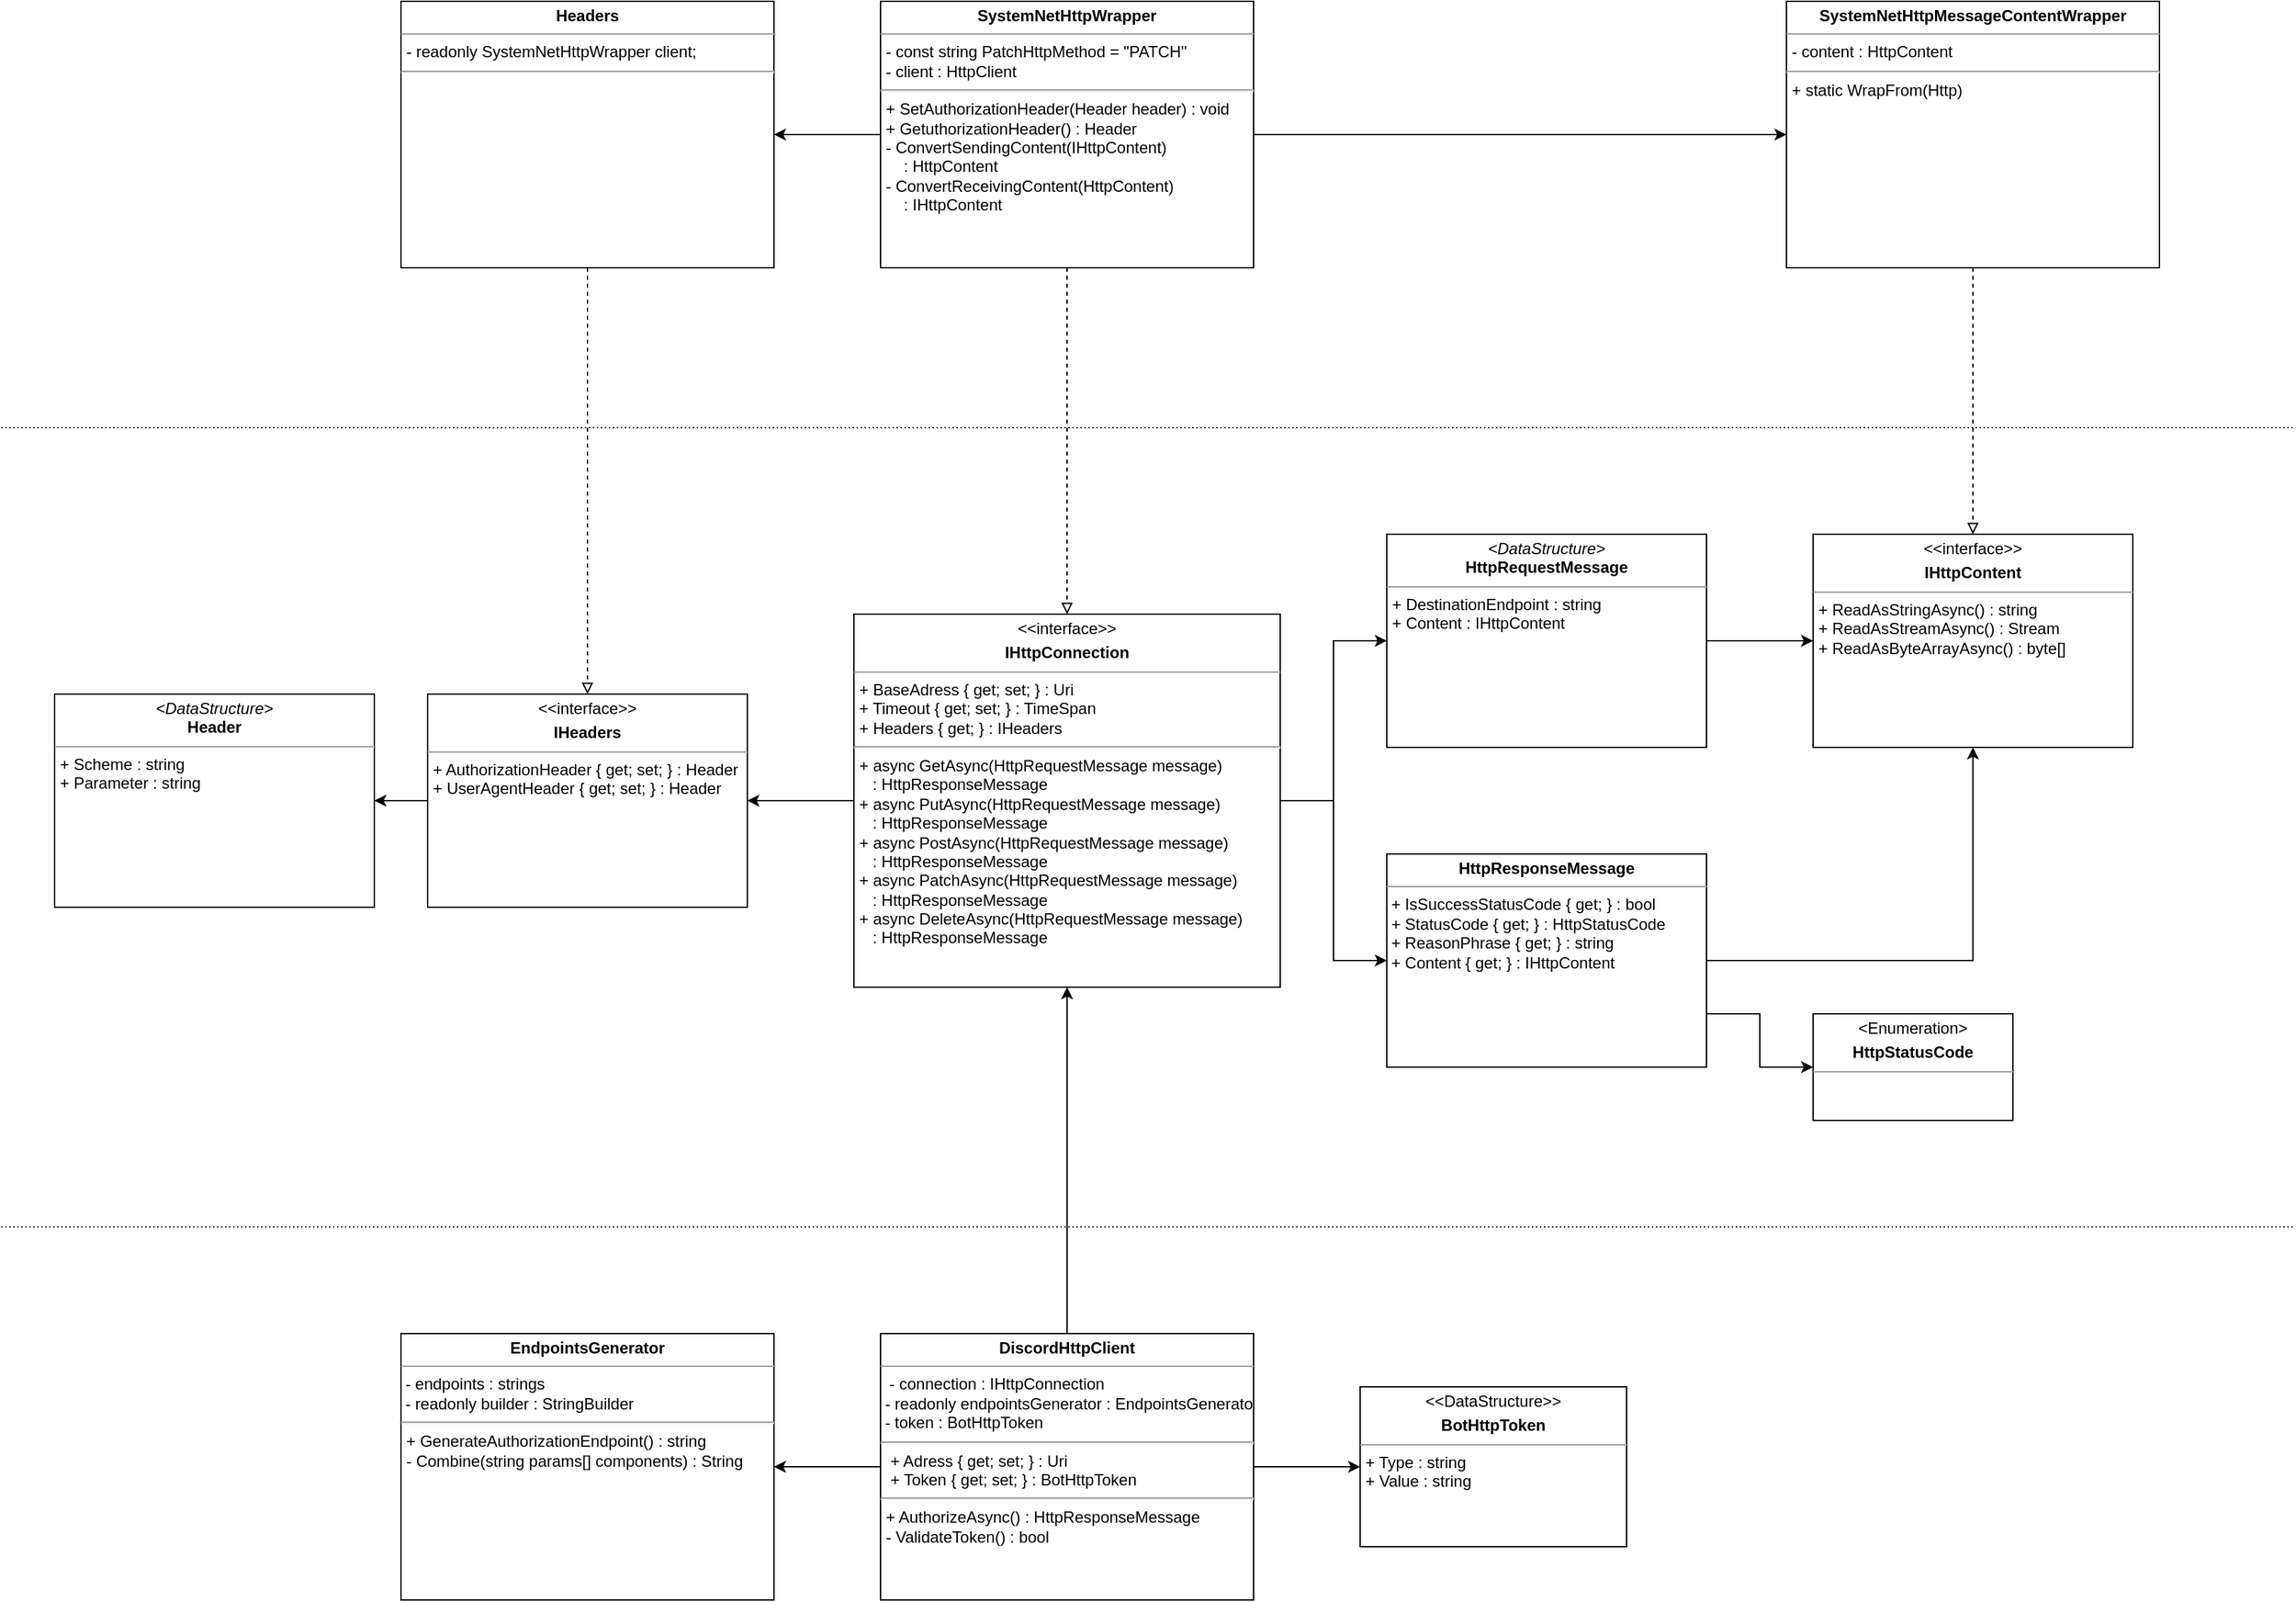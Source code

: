 <mxfile version="14.4.3" type="device"><diagram name="Page-1" id="929967ad-93f9-6ef4-fab6-5d389245f69c"><mxGraphModel dx="7662" dy="3983" grid="1" gridSize="10" guides="1" tooltips="1" connect="1" arrows="1" fold="1" page="0" pageScale="1.5" pageWidth="1169" pageHeight="826" background="none" math="0" shadow="0"><root><mxCell id="0" style=";html=1;"/><mxCell id="1" style=";html=1;" parent="0"/><mxCell id="4jmTVdY_YBdtfjCn46s--3" style="edgeStyle=orthogonalEdgeStyle;rounded=0;orthogonalLoop=1;jettySize=auto;html=1;entryX=0;entryY=0.5;entryDx=0;entryDy=0;" parent="1" source="Ymk0JeXPGNlqauLCtA-9-13" target="Ymk0JeXPGNlqauLCtA-9-15" edge="1"><mxGeometry relative="1" as="geometry"/></mxCell><mxCell id="4jmTVdY_YBdtfjCn46s--4" style="edgeStyle=orthogonalEdgeStyle;rounded=0;orthogonalLoop=1;jettySize=auto;html=1;entryX=0;entryY=0.5;entryDx=0;entryDy=0;" parent="1" source="Ymk0JeXPGNlqauLCtA-9-13" target="Ymk0JeXPGNlqauLCtA-9-27" edge="1"><mxGeometry relative="1" as="geometry"/></mxCell><mxCell id="tYn4Acn5vwfm_6TiiExF-7" style="edgeStyle=orthogonalEdgeStyle;rounded=0;orthogonalLoop=1;jettySize=auto;html=1;entryX=1;entryY=0.5;entryDx=0;entryDy=0;" parent="1" source="Ymk0JeXPGNlqauLCtA-9-13" target="tYn4Acn5vwfm_6TiiExF-5" edge="1"><mxGeometry relative="1" as="geometry"/></mxCell><mxCell id="Ymk0JeXPGNlqauLCtA-9-13" value="&lt;p style=&quot;margin: 0px ; margin-top: 4px ; text-align: center&quot;&gt;&amp;lt;&amp;lt;interface&amp;gt;&amp;gt;&lt;/p&gt;&lt;p style=&quot;margin: 0px ; margin-top: 4px ; text-align: center&quot;&gt;&lt;b&gt;IHttpConnection&lt;/b&gt;&lt;/p&gt;&lt;hr size=&quot;1&quot;&gt;&lt;p style=&quot;margin: 0px ; margin-left: 4px&quot;&gt;&lt;/p&gt;&lt;p style=&quot;margin: 0px ; margin-left: 4px&quot;&gt;&lt;/p&gt;&lt;p style=&quot;margin: 0px ; margin-left: 4px&quot;&gt;+ BaseAdress { get; set; } : Uri&lt;/p&gt;&lt;p style=&quot;margin: 0px ; margin-left: 4px&quot;&gt;+ Timeout { get; set; } : TimeSpan&lt;/p&gt;&lt;p style=&quot;margin: 0px ; margin-left: 4px&quot;&gt;+ Headers { get; } : IHeaders&lt;/p&gt;&lt;hr&gt;&lt;p style=&quot;margin: 0px ; margin-left: 4px&quot;&gt;+ async GetAsync(&lt;span style=&quot;text-align: center&quot;&gt;HttpRequestMessage message)&amp;nbsp;&lt;/span&gt;&lt;/p&gt;&lt;p style=&quot;margin: 0px ; margin-left: 4px&quot;&gt;&lt;span style=&quot;text-align: center&quot;&gt;&amp;nbsp; &amp;nbsp;: HttpResponseMessage&lt;/span&gt;&lt;span style=&quot;color: rgba(0 , 0 , 0 , 0) ; font-family: monospace ; font-size: 0px&quot;&gt;Cm&lt;/span&gt;&lt;span style=&quot;color: rgba(0 , 0 , 0 , 0) ; font-family: monospace ; font-size: 0px&quot;&gt;xGraphModel%3E%3Croot%3E%3CmxCell%20id%3D%220%22%2F%3E%3CmxCell%20id%3D%221%22%20parent%3D%220%22%2F%3E%3CmxCell%20id%3D%222%22%20value%3D%22%26lt%3Bp%20style%3D%26quot%3Bmargin%3A%200px%20%3B%20margin-top%3A%204px%20%3B%20text-align%3A%20center%26quot%3B%26gt%3B%26amp%3Blt%3B%26amp%3Blt%3Binterface%26amp%3Bgt%3B%26amp%3Bgt%3B%26lt%3B%2Fp%26gt%3B%26lt%3Bp%20style%3D%26quot%3Bmargin%3A%200px%20%3B%20margin-top%3A%204px%20%3B%20text-align%3A%20center%26quot%3B%26gt%3B%26lt%3Bb%26gt%3BIDatabase%26lt%3B%2Fb%26gt%3B%26lt%3B%2Fp%26gt%3B%26lt%3Bhr%20size%3D%26quot%3B1%26quot%3B%26gt%3B%26lt%3Bp%20style%3D%26quot%3Bmargin%3A%200px%20%3B%20margin-left%3A%204px%26quot%3B%26gt%3B%26lt%3B%2Fp%26gt%3B%26lt%3Bp%20style%3D%26quot%3Bmargin%3A%200px%20%3B%20margin-left%3A%204px%26quot%3B%26gt%3B%26lt%3B%2Fp%26gt%3B%26lt%3Bp%20style%3D%26quot%3Bmargin%3A%200px%20%3B%20margin-left%3A%204px%26quot%3B%26gt%3B%2B%20SaveDeviceSettings(string%20deviceIdentifier%2C%26lt%3B%2Fp%26gt%3B%26lt%3Bp%20style%3D%26quot%3Bmargin%3A%200px%20%3B%20margin-left%3A%204px%26quot%3B%26gt%3B%26amp%3Bnbsp%3B%20%26amp%3Bnbsp%3B%20OscilloscopeSettings%20settings)%20%3A%20void%26lt%3B%2Fp%26gt%3B%26lt%3Bp%20style%3D%26quot%3Bmargin%3A%200px%20%3B%20margin-left%3A%204px%26quot%3B%26gt%3B%2B%20GetDeviceSettings(string%20deviceIdentifier)%26amp%3Bnbsp%3B%26lt%3B%2Fp%26gt%3B%26lt%3Bp%20style%3D%26quot%3Bmargin%3A%200px%20%3B%20margin-left%3A%204px%26quot%3B%26gt%3B%26amp%3Bnbsp%3B%20%26amp%3Bnbsp%3B%20%3A%20OscilloscopeSettings%26lt%3B%2Fp%26gt%3B%26lt%3Bp%20style%3D%26quot%3Bmargin%3A%200px%20%3B%20margin-left%3A%204px%26quot%3B%26gt%3B%2B%20SaveMeasurement(Measurements%20meas)%20%3A%20void%26lt%3B%2Fp%26gt%3B%26lt%3Bp%20style%3D%26quot%3Bmargin%3A%200px%20%3B%20margin-left%3A%204px%26quot%3B%26gt%3B%2B%20GetMeasurements(ulong%20index%2C%20ulong%20count)%26amp%3Bnbsp%3B%26lt%3B%2Fp%26gt%3B%26lt%3Bp%20style%3D%26quot%3Bmargin%3A%200px%20%3B%20margin-left%3A%204px%26quot%3B%26gt%3B%26amp%3Bnbsp%3B%20%26amp%3Bnbsp%3B%20%3A%20Measurements%26lt%3B%2Fp%26gt%3B%22%20style%3D%22verticalAlign%3Dtop%3Balign%3Dleft%3Boverflow%3Dfill%3BfontSize%3D12%3BfontFamily%3DHelvetica%3Bhtml%3D1%3Bshadow%3D0%3Bcomic%3D0%3BlabelBackgroundColor%3Dnone%3BstrokeWidth%3D1%3B%22%20vertex%3D%221%22%20parent%3D%221%22%3E%3CmxGeometry%20x%3D%22-4800%22%20y%3D%22-2030%22%20width%3D%22280%22%20height%3D%22200%22%20as%3D%22geometry%22%2F%3E%3C%2FmxCell%3E%3C%2Froot%3E%3C%2FmxGraphModel%3Ec m:M&lt;/span&gt;&lt;/p&gt;&lt;p style=&quot;margin: 0px ; margin-left: 4px&quot;&gt;+ async PutAsync(&lt;span style=&quot;text-align: center&quot;&gt;HttpRequestMessage message&lt;/span&gt;)&amp;nbsp;&lt;/p&gt;&lt;p style=&quot;margin: 0px ; margin-left: 4px&quot;&gt;&amp;nbsp; &amp;nbsp;:&lt;span&gt;&amp;nbsp;HttpResponseMessage&lt;/span&gt;&lt;/p&gt;&lt;p style=&quot;margin: 0px ; margin-left: 4px&quot;&gt;+ async PostAsync(&lt;span style=&quot;text-align: center&quot;&gt;HttpRequestMessage message&lt;/span&gt;)&lt;/p&gt;&lt;p style=&quot;margin: 0px ; margin-left: 4px&quot;&gt;&lt;span&gt;&amp;nbsp; &amp;nbsp;: HttpResponseMessage&lt;/span&gt;&lt;/p&gt;&lt;p style=&quot;margin: 0px ; margin-left: 4px&quot;&gt;+ async PatchAsync(&lt;span style=&quot;text-align: center&quot;&gt;HttpRequestMessage message&lt;/span&gt;)&amp;nbsp;&lt;/p&gt;&lt;p style=&quot;margin: 0px ; margin-left: 4px&quot;&gt;&lt;span&gt;&amp;nbsp; &amp;nbsp;: HttpResponseMessage&lt;/span&gt;&lt;/p&gt;&lt;p style=&quot;margin: 0px ; margin-left: 4px&quot;&gt;+ async DeleteAsync(HttpRequestMessage message)&amp;nbsp;&lt;/p&gt;&lt;p style=&quot;margin: 0px ; margin-left: 4px&quot;&gt;&amp;nbsp; &amp;nbsp;: HttpResponseMessage&lt;/p&gt;" style="verticalAlign=top;align=left;overflow=fill;fontSize=12;fontFamily=Helvetica;html=1;shadow=0;comic=0;labelBackgroundColor=none;strokeWidth=1;" parent="1" vertex="1"><mxGeometry x="-4920" y="-2340" width="320" height="280" as="geometry"/></mxCell><mxCell id="4jmTVdY_YBdtfjCn46s--8" style="edgeStyle=orthogonalEdgeStyle;rounded=0;orthogonalLoop=1;jettySize=auto;html=1;entryX=0;entryY=0.5;entryDx=0;entryDy=0;" parent="1" source="Ymk0JeXPGNlqauLCtA-9-15" target="Ymk0JeXPGNlqauLCtA-9-32" edge="1"><mxGeometry relative="1" as="geometry"/></mxCell><mxCell id="Ymk0JeXPGNlqauLCtA-9-15" value="&lt;p style=&quot;margin: 0px ; margin-top: 4px ; text-align: center&quot;&gt;&lt;i&gt;&amp;lt;DataStructure&amp;gt;&lt;/i&gt;&lt;br&gt;&lt;b&gt;HttpRequestMessage&lt;/b&gt;&lt;/p&gt;&lt;hr size=&quot;1&quot;&gt;&lt;p style=&quot;margin: 0px ; margin-left: 4px&quot;&gt;&lt;/p&gt;&lt;p style=&quot;margin: 0px ; margin-left: 4px&quot;&gt;&lt;span&gt;+ DestinationEndpoint : string&lt;/span&gt;&lt;/p&gt;&lt;p style=&quot;margin: 0px ; margin-left: 4px&quot;&gt;+ Content : IHttpContent&lt;/p&gt;&lt;p style=&quot;margin: 0px ; margin-left: 4px&quot;&gt;&lt;br&gt;&lt;/p&gt;" style="verticalAlign=top;align=left;overflow=fill;fontSize=12;fontFamily=Helvetica;html=1;shadow=0;comic=0;labelBackgroundColor=none;strokeWidth=1;" parent="1" vertex="1"><mxGeometry x="-4520" y="-2400" width="240" height="160" as="geometry"/></mxCell><mxCell id="Ymk0JeXPGNlqauLCtA-9-18" style="edgeStyle=orthogonalEdgeStyle;rounded=0;orthogonalLoop=1;jettySize=auto;html=1;entryX=0.5;entryY=0;entryDx=0;entryDy=0;endArrow=block;endFill=0;dashed=1;" parent="1" source="Ymk0JeXPGNlqauLCtA-9-17" target="Ymk0JeXPGNlqauLCtA-9-13" edge="1"><mxGeometry relative="1" as="geometry"/></mxCell><mxCell id="Kucga-NH2f8ZChltEALF-3" style="edgeStyle=orthogonalEdgeStyle;rounded=0;orthogonalLoop=1;jettySize=auto;html=1;entryX=0;entryY=0.5;entryDx=0;entryDy=0;endArrow=classic;endFill=1;" parent="1" source="Ymk0JeXPGNlqauLCtA-9-17" target="Kucga-NH2f8ZChltEALF-1" edge="1"><mxGeometry relative="1" as="geometry"/></mxCell><mxCell id="tYn4Acn5vwfm_6TiiExF-11" style="edgeStyle=orthogonalEdgeStyle;rounded=0;orthogonalLoop=1;jettySize=auto;html=1;entryX=1;entryY=0.5;entryDx=0;entryDy=0;" parent="1" source="Ymk0JeXPGNlqauLCtA-9-17" target="tYn4Acn5vwfm_6TiiExF-9" edge="1"><mxGeometry relative="1" as="geometry"/></mxCell><mxCell id="Ymk0JeXPGNlqauLCtA-9-17" value="&lt;p style=&quot;margin: 0px ; margin-top: 4px ; text-align: center&quot;&gt;&lt;b&gt;SystemNetHttpWrapper&lt;/b&gt;&lt;/p&gt;&lt;hr size=&quot;1&quot;&gt;&lt;p style=&quot;margin: 0px ; margin-left: 4px&quot;&gt;&lt;/p&gt;&lt;p style=&quot;margin: 0px ; margin-left: 4px&quot;&gt;- const string PatchHttpMethod = &quot;PATCH&quot;&lt;/p&gt;&lt;p style=&quot;margin: 0px ; margin-left: 4px&quot;&gt;- client : HttpClient&lt;/p&gt;&lt;hr&gt;&lt;p style=&quot;margin: 0px ; margin-left: 4px&quot;&gt;+ SetAuthorizationHeader(Header header) : void&lt;/p&gt;&lt;p style=&quot;margin: 0px ; margin-left: 4px&quot;&gt;+ GetuthorizationHeader() : Header&lt;/p&gt;&lt;p style=&quot;margin: 0px ; margin-left: 4px&quot;&gt;- ConvertSendingContent(IHttpContent)&amp;nbsp;&lt;/p&gt;&lt;p style=&quot;margin: 0px ; margin-left: 4px&quot;&gt;&amp;nbsp; &amp;nbsp; : HttpContent&lt;/p&gt;&lt;p style=&quot;margin: 0px ; margin-left: 4px&quot;&gt;- ConvertReceivingContent(HttpContent)&lt;/p&gt;&lt;p style=&quot;margin: 0px ; margin-left: 4px&quot;&gt;&amp;nbsp; &amp;nbsp; : IHttpContent&lt;/p&gt;" style="verticalAlign=top;align=left;overflow=fill;fontSize=12;fontFamily=Helvetica;html=1;shadow=0;comic=0;labelBackgroundColor=none;strokeWidth=1;" parent="1" vertex="1"><mxGeometry x="-4900" y="-2800" width="280" height="200" as="geometry"/></mxCell><mxCell id="Ymk0JeXPGNlqauLCtA-9-20" style="edgeStyle=orthogonalEdgeStyle;rounded=0;orthogonalLoop=1;jettySize=auto;html=1;entryX=0.5;entryY=1;entryDx=0;entryDy=0;endArrow=classic;endFill=1;" parent="1" source="Ymk0JeXPGNlqauLCtA-9-19" target="Ymk0JeXPGNlqauLCtA-9-13" edge="1"><mxGeometry relative="1" as="geometry"/></mxCell><mxCell id="9UD6HvGYawJo5usi_4l6-3" style="edgeStyle=orthogonalEdgeStyle;rounded=0;orthogonalLoop=1;jettySize=auto;html=1;entryX=0;entryY=0.5;entryDx=0;entryDy=0;" parent="1" source="Ymk0JeXPGNlqauLCtA-9-19" target="Ymk0JeXPGNlqauLCtA-9-25" edge="1"><mxGeometry relative="1" as="geometry"/></mxCell><mxCell id="tYn4Acn5vwfm_6TiiExF-2" style="edgeStyle=orthogonalEdgeStyle;rounded=0;orthogonalLoop=1;jettySize=auto;html=1;entryX=1;entryY=0.5;entryDx=0;entryDy=0;" parent="1" source="Ymk0JeXPGNlqauLCtA-9-19" target="tYn4Acn5vwfm_6TiiExF-1" edge="1"><mxGeometry relative="1" as="geometry"/></mxCell><mxCell id="Ymk0JeXPGNlqauLCtA-9-19" value="&lt;p style=&quot;margin: 0px ; margin-top: 4px ; text-align: center&quot;&gt;&lt;b&gt;DiscordHttpClient&lt;/b&gt;&lt;/p&gt;&lt;hr size=&quot;1&quot;&gt;&amp;nbsp;&lt;span&gt;&amp;nbsp;- connection : IHttpConnection&lt;br&gt;&amp;nbsp;- readonly endpointsGenerator : EndpointsGenerator&lt;br&gt;&lt;/span&gt;&amp;nbsp;- token : BotHttpToken&lt;br&gt;&lt;hr&gt;&lt;p style=&quot;margin: 0px ; margin-left: 4px&quot;&gt;&amp;nbsp;+ Adress { get; set; } : Uri&lt;br&gt;&amp;nbsp;+ Token { get; set; } :&amp;nbsp;&lt;span style=&quot;text-align: center&quot;&gt;BotHttpToken&lt;/span&gt;&lt;br&gt;&lt;/p&gt;&lt;p style=&quot;margin: 0px 0px 0px 4px&quot;&gt;&lt;/p&gt;&lt;p style=&quot;margin: 0px 0px 0px 4px&quot;&gt;&lt;/p&gt;&lt;hr&gt;&lt;p style=&quot;margin: 0px 0px 0px 4px&quot;&gt;+ AuthorizeAsync() : HttpResponseMessage&lt;/p&gt;&lt;p style=&quot;margin: 0px 0px 0px 4px&quot;&gt;- ValidateToken() : bool&amp;nbsp;&lt;/p&gt;" style="verticalAlign=top;align=left;overflow=fill;fontSize=12;fontFamily=Helvetica;html=1;shadow=0;comic=0;labelBackgroundColor=none;strokeWidth=1;" parent="1" vertex="1"><mxGeometry x="-4900" y="-1800" width="280" height="200" as="geometry"/></mxCell><mxCell id="Ymk0JeXPGNlqauLCtA-9-25" value="&lt;p style=&quot;margin: 0px ; margin-top: 4px ; text-align: center&quot;&gt;&amp;lt;&amp;lt;DataStructure&amp;gt;&amp;gt;&lt;/p&gt;&lt;p style=&quot;margin: 0px ; margin-top: 4px ; text-align: center&quot;&gt;&lt;b&gt;BotHttpToken&lt;/b&gt;&lt;/p&gt;&lt;hr size=&quot;1&quot;&gt;&lt;p style=&quot;margin: 0px ; margin-left: 4px&quot;&gt;&lt;/p&gt;&lt;p style=&quot;margin: 0px ; margin-left: 4px&quot;&gt;+ Type : string&lt;/p&gt;&lt;p style=&quot;margin: 0px ; margin-left: 4px&quot;&gt;+ Value : string&lt;/p&gt;" style="verticalAlign=top;align=left;overflow=fill;fontSize=12;fontFamily=Helvetica;html=1;shadow=0;comic=0;labelBackgroundColor=none;strokeWidth=1;" parent="1" vertex="1"><mxGeometry x="-4540" y="-1760" width="200" height="120" as="geometry"/></mxCell><mxCell id="4jmTVdY_YBdtfjCn46s--7" style="edgeStyle=orthogonalEdgeStyle;rounded=0;orthogonalLoop=1;jettySize=auto;html=1;entryX=0.5;entryY=1;entryDx=0;entryDy=0;" parent="1" source="Ymk0JeXPGNlqauLCtA-9-27" target="Ymk0JeXPGNlqauLCtA-9-32" edge="1"><mxGeometry relative="1" as="geometry"/></mxCell><mxCell id="4jmTVdY_YBdtfjCn46s--9" style="edgeStyle=orthogonalEdgeStyle;rounded=0;orthogonalLoop=1;jettySize=auto;html=1;entryX=0;entryY=0.5;entryDx=0;entryDy=0;" parent="1" source="Ymk0JeXPGNlqauLCtA-9-27" target="4jmTVdY_YBdtfjCn46s--1" edge="1"><mxGeometry relative="1" as="geometry"><Array as="points"><mxPoint x="-4240" y="-2040"/><mxPoint x="-4240" y="-2000"/></Array></mxGeometry></mxCell><mxCell id="Ymk0JeXPGNlqauLCtA-9-27" value="&lt;p style=&quot;margin: 0px ; margin-top: 4px ; text-align: center&quot;&gt;&lt;b&gt;HttpResponseMessage&lt;/b&gt;&lt;br&gt;&lt;/p&gt;&lt;hr size=&quot;1&quot;&gt;&lt;p style=&quot;margin: 0px ; margin-left: 4px&quot;&gt;&lt;/p&gt;&amp;nbsp;+ IsSuccessStatusCode { get; } : bool&lt;br&gt;&amp;nbsp;+ StatusCode { get; } : HttpStatusCode&lt;br&gt;&amp;nbsp;+&amp;nbsp;ReasonPhrase { get; } : string&lt;br&gt;&amp;nbsp;+ Content { get; } : IHttpContent&lt;br&gt;&lt;p style=&quot;margin: 0px ; margin-left: 4px&quot;&gt;&lt;br&gt;&lt;/p&gt;" style="verticalAlign=top;align=left;overflow=fill;fontSize=12;fontFamily=Helvetica;html=1;shadow=0;comic=0;labelBackgroundColor=none;strokeWidth=1;" parent="1" vertex="1"><mxGeometry x="-4520" y="-2160" width="240" height="160" as="geometry"/></mxCell><mxCell id="Ymk0JeXPGNlqauLCtA-9-32" value="&lt;p style=&quot;margin: 0px ; margin-top: 4px ; text-align: center&quot;&gt;&amp;lt;&amp;lt;interface&amp;gt;&amp;gt;&lt;/p&gt;&lt;p style=&quot;margin: 0px ; margin-top: 4px ; text-align: center&quot;&gt;&lt;b&gt;IHttpContent&lt;/b&gt;&lt;/p&gt;&lt;hr size=&quot;1&quot;&gt;&lt;p style=&quot;margin: 0px ; margin-left: 4px&quot;&gt;&lt;/p&gt;&lt;p style=&quot;margin: 0px ; margin-left: 4px&quot;&gt;&lt;span&gt;+ ReadAsStringAsync() : string&lt;/span&gt;&lt;br&gt;&lt;/p&gt;&lt;p style=&quot;margin: 0px ; margin-left: 4px&quot;&gt;+ ReadAsStreamAsync() : Stream&lt;/p&gt;&lt;p style=&quot;margin: 0px ; margin-left: 4px&quot;&gt;+ ReadAsByteArrayAsync() : byte[]&lt;/p&gt;" style="verticalAlign=top;align=left;overflow=fill;fontSize=12;fontFamily=Helvetica;html=1;shadow=0;comic=0;labelBackgroundColor=none;strokeWidth=1;" parent="1" vertex="1"><mxGeometry x="-4200" y="-2400" width="240" height="160" as="geometry"/></mxCell><mxCell id="Ymk0JeXPGNlqauLCtA-9-43" value="" style="endArrow=none;dashed=1;html=1;strokeColor=#000000;dashPattern=1 2;" parent="1" edge="1"><mxGeometry width="50" height="50" relative="1" as="geometry"><mxPoint x="-5560" y="-1880" as="sourcePoint"/><mxPoint x="-3840" y="-1880" as="targetPoint"/></mxGeometry></mxCell><mxCell id="Ymk0JeXPGNlqauLCtA-9-49" value="" style="endArrow=none;dashed=1;html=1;strokeColor=#000000;dashPattern=1 2;" parent="1" edge="1"><mxGeometry width="50" height="50" relative="1" as="geometry"><mxPoint x="-5560" y="-2480" as="sourcePoint"/><mxPoint x="-3840" y="-2480" as="targetPoint"/></mxGeometry></mxCell><mxCell id="Kucga-NH2f8ZChltEALF-2" style="edgeStyle=orthogonalEdgeStyle;rounded=0;orthogonalLoop=1;jettySize=auto;html=1;entryX=0.5;entryY=0;entryDx=0;entryDy=0;dashed=1;endArrow=block;endFill=0;" parent="1" source="Kucga-NH2f8ZChltEALF-1" target="Ymk0JeXPGNlqauLCtA-9-32" edge="1"><mxGeometry relative="1" as="geometry"/></mxCell><mxCell id="Kucga-NH2f8ZChltEALF-1" value="&lt;p style=&quot;margin: 0px ; margin-top: 4px ; text-align: center&quot;&gt;&lt;b&gt;SystemNetHttpMessageContentWrapper&lt;/b&gt;&lt;/p&gt;&lt;hr size=&quot;1&quot;&gt;&lt;p style=&quot;margin: 0px ; margin-left: 4px&quot;&gt;&lt;/p&gt;&lt;p style=&quot;margin: 0px ; margin-left: 4px&quot;&gt;- content :&amp;nbsp;HttpContent&lt;/p&gt;&lt;hr&gt;&lt;p style=&quot;margin: 0px ; margin-left: 4px&quot;&gt;+ static WrapFrom(Http)&lt;/p&gt;" style="verticalAlign=top;align=left;overflow=fill;fontSize=12;fontFamily=Helvetica;html=1;shadow=0;comic=0;labelBackgroundColor=none;strokeWidth=1;" parent="1" vertex="1"><mxGeometry x="-4220" y="-2800" width="280" height="200" as="geometry"/></mxCell><mxCell id="4jmTVdY_YBdtfjCn46s--1" value="&lt;p style=&quot;margin: 0px ; margin-top: 4px ; text-align: center&quot;&gt;&amp;lt;Enumeration&amp;gt;&lt;/p&gt;&lt;p style=&quot;margin: 0px ; margin-top: 4px ; text-align: center&quot;&gt;&lt;b&gt;HttpStatusCode&lt;/b&gt;&lt;/p&gt;&lt;hr size=&quot;1&quot;&gt;&lt;p style=&quot;margin: 0px ; margin-left: 4px&quot;&gt;&lt;/p&gt;&lt;br&gt;&lt;p style=&quot;margin: 0px ; margin-left: 4px&quot;&gt;&lt;br&gt;&lt;/p&gt;" style="verticalAlign=top;align=left;overflow=fill;fontSize=12;fontFamily=Helvetica;html=1;shadow=0;comic=0;labelBackgroundColor=none;strokeWidth=1;" parent="1" vertex="1"><mxGeometry x="-4200" y="-2040" width="150" height="80" as="geometry"/></mxCell><mxCell id="tYn4Acn5vwfm_6TiiExF-1" value="&lt;p style=&quot;margin: 0px ; margin-top: 4px ; text-align: center&quot;&gt;&lt;b&gt;EndpointsGenerator&lt;/b&gt;&lt;/p&gt;&lt;hr size=&quot;1&quot;&gt;&amp;nbsp;- endpoints : strings&amp;nbsp;&lt;br&gt;&amp;nbsp;- readonly builder : StringBuilder&lt;br&gt;&lt;p style=&quot;margin: 0px 0px 0px 4px&quot;&gt;&lt;/p&gt;&lt;p style=&quot;margin: 0px 0px 0px 4px&quot;&gt;&lt;/p&gt;&lt;hr&gt;&lt;p style=&quot;margin: 0px 0px 0px 4px&quot;&gt;&lt;span&gt;+ GenerateAuthorizationEndpoint() : string&lt;/span&gt;&lt;/p&gt;&lt;p style=&quot;margin: 0px 0px 0px 4px&quot;&gt;&lt;span&gt;- Combine(string params[] components) : String&lt;/span&gt;&lt;br&gt;&lt;/p&gt;" style="verticalAlign=top;align=left;overflow=fill;fontSize=12;fontFamily=Helvetica;html=1;shadow=0;comic=0;labelBackgroundColor=none;strokeWidth=1;" parent="1" vertex="1"><mxGeometry x="-5260" y="-1800" width="280" height="200" as="geometry"/></mxCell><mxCell id="tYn4Acn5vwfm_6TiiExF-3" value="&lt;p style=&quot;margin: 0px ; margin-top: 4px ; text-align: center&quot;&gt;&lt;i&gt;&amp;lt;DataStructure&amp;gt;&lt;/i&gt;&lt;br&gt;&lt;b&gt;Header&lt;/b&gt;&lt;/p&gt;&lt;hr size=&quot;1&quot;&gt;&lt;p style=&quot;margin: 0px ; margin-left: 4px&quot;&gt;&lt;/p&gt;&lt;p style=&quot;margin: 0px ; margin-left: 4px&quot;&gt;&lt;span&gt;+ Scheme : string&lt;/span&gt;&lt;/p&gt;&lt;p style=&quot;margin: 0px ; margin-left: 4px&quot;&gt;+ Parameter : string&lt;/p&gt;&lt;p style=&quot;margin: 0px ; margin-left: 4px&quot;&gt;&lt;br&gt;&lt;/p&gt;" style="verticalAlign=top;align=left;overflow=fill;fontSize=12;fontFamily=Helvetica;html=1;shadow=0;comic=0;labelBackgroundColor=none;strokeWidth=1;" parent="1" vertex="1"><mxGeometry x="-5520" y="-2280" width="240" height="160" as="geometry"/></mxCell><mxCell id="tYn4Acn5vwfm_6TiiExF-8" style="edgeStyle=orthogonalEdgeStyle;rounded=0;orthogonalLoop=1;jettySize=auto;html=1;entryX=1;entryY=0.5;entryDx=0;entryDy=0;" parent="1" source="tYn4Acn5vwfm_6TiiExF-5" target="tYn4Acn5vwfm_6TiiExF-3" edge="1"><mxGeometry relative="1" as="geometry"/></mxCell><mxCell id="tYn4Acn5vwfm_6TiiExF-5" value="&lt;p style=&quot;margin: 0px ; margin-top: 4px ; text-align: center&quot;&gt;&amp;lt;&amp;lt;interface&amp;gt;&amp;gt;&lt;/p&gt;&lt;p style=&quot;margin: 0px ; margin-top: 4px ; text-align: center&quot;&gt;&lt;b&gt;IHeaders&lt;/b&gt;&lt;/p&gt;&lt;hr size=&quot;1&quot;&gt;&lt;p style=&quot;margin: 0px ; margin-left: 4px&quot;&gt;&lt;/p&gt;&lt;p style=&quot;margin: 0px ; margin-left: 4px&quot;&gt;&lt;span&gt;+ AuthorizationHeader { get; set; } : Header&lt;/span&gt;&lt;/p&gt;&lt;p style=&quot;margin: 0px ; margin-left: 4px&quot;&gt;&lt;span&gt;+ UserAgentHeader { get; set; } : Header&lt;/span&gt;&lt;/p&gt;" style="verticalAlign=top;align=left;overflow=fill;fontSize=12;fontFamily=Helvetica;html=1;shadow=0;comic=0;labelBackgroundColor=none;strokeWidth=1;" parent="1" vertex="1"><mxGeometry x="-5240" y="-2280" width="240" height="160" as="geometry"/></mxCell><mxCell id="tYn4Acn5vwfm_6TiiExF-10" style="edgeStyle=orthogonalEdgeStyle;rounded=0;orthogonalLoop=1;jettySize=auto;html=1;entryX=0.5;entryY=0;entryDx=0;entryDy=0;dashed=1;endArrow=block;endFill=0;" parent="1" source="tYn4Acn5vwfm_6TiiExF-9" target="tYn4Acn5vwfm_6TiiExF-5" edge="1"><mxGeometry relative="1" as="geometry"/></mxCell><mxCell id="tYn4Acn5vwfm_6TiiExF-9" value="&lt;p style=&quot;margin: 0px ; margin-top: 4px ; text-align: center&quot;&gt;&lt;b&gt;Headers&lt;/b&gt;&lt;/p&gt;&lt;hr size=&quot;1&quot;&gt;&lt;p style=&quot;margin: 0px ; margin-left: 4px&quot;&gt;&lt;/p&gt;&lt;p style=&quot;margin: 0px ; margin-left: 4px&quot;&gt;- readonly SystemNetHttpWrapper client;&lt;br&gt;&lt;/p&gt;&lt;hr&gt;&lt;p style=&quot;margin: 0px ; margin-left: 4px&quot;&gt;&lt;br&gt;&lt;/p&gt;" style="verticalAlign=top;align=left;overflow=fill;fontSize=12;fontFamily=Helvetica;html=1;shadow=0;comic=0;labelBackgroundColor=none;strokeWidth=1;" parent="1" vertex="1"><mxGeometry x="-5260" y="-2800" width="280" height="200" as="geometry"/></mxCell></root></mxGraphModel></diagram></mxfile>